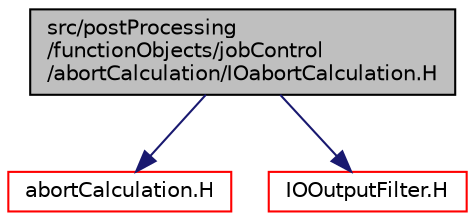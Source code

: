 digraph "src/postProcessing/functionObjects/jobControl/abortCalculation/IOabortCalculation.H"
{
  bgcolor="transparent";
  edge [fontname="Helvetica",fontsize="10",labelfontname="Helvetica",labelfontsize="10"];
  node [fontname="Helvetica",fontsize="10",shape=record];
  Node1 [label="src/postProcessing\l/functionObjects/jobControl\l/abortCalculation/IOabortCalculation.H",height=0.2,width=0.4,color="black", fillcolor="grey75", style="filled", fontcolor="black"];
  Node1 -> Node2 [color="midnightblue",fontsize="10",style="solid",fontname="Helvetica"];
  Node2 [label="abortCalculation.H",height=0.2,width=0.4,color="red",URL="$a09461.html"];
  Node1 -> Node3 [color="midnightblue",fontsize="10",style="solid",fontname="Helvetica"];
  Node3 [label="IOOutputFilter.H",height=0.2,width=0.4,color="red",URL="$a07853.html"];
}
